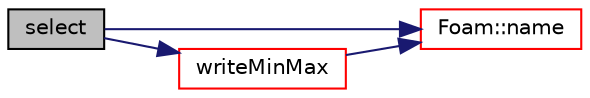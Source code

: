 digraph "select"
{
  bgcolor="transparent";
  edge [fontname="Helvetica",fontsize="10",labelfontname="Helvetica",labelfontsize="10"];
  node [fontname="Helvetica",fontsize="10",shape=record];
  rankdir="LR";
  Node1 [label="select",height=0.2,width=0.4,color="black", fillcolor="grey75", style="filled", fontcolor="black"];
  Node1 -> Node2 [color="midnightblue",fontsize="10",style="solid",fontname="Helvetica"];
  Node2 [label="Foam::name",height=0.2,width=0.4,color="red",URL="$a10958.html#adcb0df2bd4953cb6bb390272d8263c3a",tooltip="Return a string representation of a complex. "];
  Node1 -> Node3 [color="midnightblue",fontsize="10",style="solid",fontname="Helvetica"];
  Node3 [label="writeMinMax",height=0.2,width=0.4,color="red",URL="$a00934.html#a98ee46f2e9e5c5c641ae3fab42e0669c",tooltip="Helper function to write the min and max to an Ostream. "];
  Node3 -> Node2 [color="midnightblue",fontsize="10",style="solid",fontname="Helvetica"];
}
